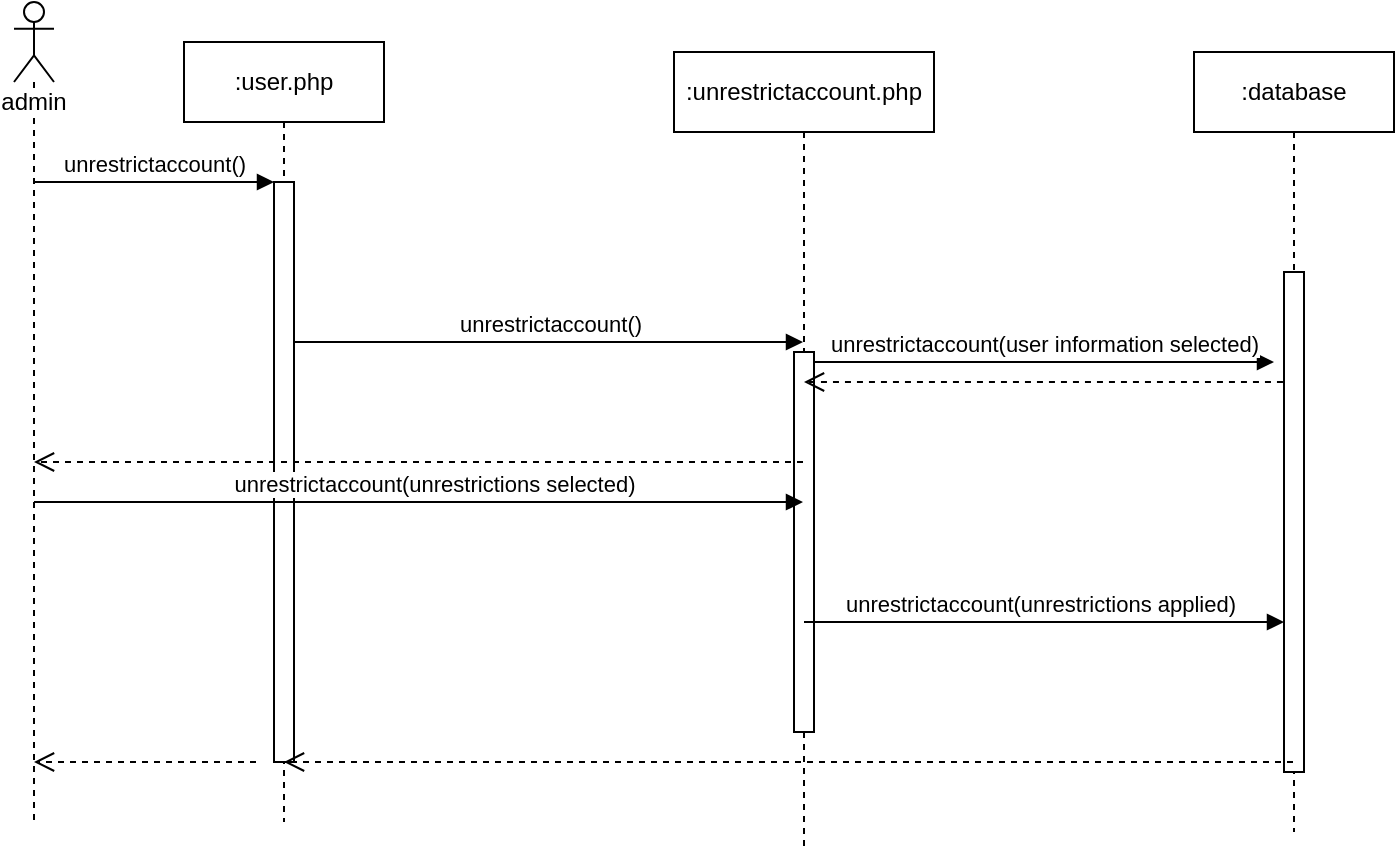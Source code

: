 <mxfile version="12.9.2" type="device"><diagram id="Brpmw4A3Xd7upZNCQ-BM" name="Page-1"><mxGraphModel dx="813" dy="407" grid="1" gridSize="10" guides="1" tooltips="1" connect="1" arrows="1" fold="1" page="1" pageScale="1" pageWidth="850" pageHeight="1100" math="0" shadow="0"><root><mxCell id="0"/><mxCell id="1" parent="0"/><mxCell id="aGjy32oidh5NcBYpGKAj-3" value=":user.php" style="shape=umlLifeline;perimeter=lifelinePerimeter;whiteSpace=wrap;html=1;container=1;collapsible=0;recursiveResize=0;outlineConnect=0;" parent="1" vertex="1"><mxGeometry x="105" y="170" width="100" height="390" as="geometry"/></mxCell><mxCell id="aGjy32oidh5NcBYpGKAj-4" value="" style="html=1;points=[];perimeter=orthogonalPerimeter;" parent="aGjy32oidh5NcBYpGKAj-3" vertex="1"><mxGeometry x="45" y="70" width="10" height="290" as="geometry"/></mxCell><mxCell id="aGjy32oidh5NcBYpGKAj-7" value=":database" style="shape=umlLifeline;perimeter=lifelinePerimeter;whiteSpace=wrap;html=1;container=1;collapsible=0;recursiveResize=0;outlineConnect=0;" parent="1" vertex="1"><mxGeometry x="610" y="175" width="100" height="390" as="geometry"/></mxCell><mxCell id="aGjy32oidh5NcBYpGKAj-8" value="" style="html=1;points=[];perimeter=orthogonalPerimeter;" parent="aGjy32oidh5NcBYpGKAj-7" vertex="1"><mxGeometry x="45" y="110" width="10" height="250" as="geometry"/></mxCell><mxCell id="aGjy32oidh5NcBYpGKAj-9" value=":unrestrictaccount.php" style="shape=umlLifeline;perimeter=lifelinePerimeter;whiteSpace=wrap;html=1;container=1;collapsible=0;recursiveResize=0;outlineConnect=0;" parent="1" vertex="1"><mxGeometry x="350" y="175" width="130" height="400" as="geometry"/></mxCell><mxCell id="aGjy32oidh5NcBYpGKAj-10" value="" style="html=1;points=[];perimeter=orthogonalPerimeter;" parent="aGjy32oidh5NcBYpGKAj-9" vertex="1"><mxGeometry x="60" y="150" width="10" height="190" as="geometry"/></mxCell><mxCell id="aGjy32oidh5NcBYpGKAj-11" value="unrestrictaccount()" style="html=1;verticalAlign=bottom;endArrow=block;" parent="1" target="aGjy32oidh5NcBYpGKAj-9" edge="1"><mxGeometry width="80" relative="1" as="geometry"><mxPoint x="160" y="320" as="sourcePoint"/><mxPoint x="240" y="320" as="targetPoint"/></mxGeometry></mxCell><mxCell id="aGjy32oidh5NcBYpGKAj-16" value="unrestrictaccount(unrestrictions applied)" style="html=1;verticalAlign=bottom;endArrow=block;" parent="1" edge="1" target="aGjy32oidh5NcBYpGKAj-8" source="aGjy32oidh5NcBYpGKAj-9"><mxGeometry x="-0.022" width="80" relative="1" as="geometry"><mxPoint x="440" y="490" as="sourcePoint"/><mxPoint x="574.5" y="490" as="targetPoint"/><mxPoint as="offset"/><Array as="points"><mxPoint x="460" y="460"/></Array></mxGeometry></mxCell><mxCell id="HcjxTVOchziYGAxe5piQ-1" value="admin&lt;br&gt;" style="shape=umlLifeline;participant=umlActor;perimeter=lifelinePerimeter;whiteSpace=wrap;html=1;container=1;collapsible=0;recursiveResize=0;verticalAlign=top;spacingTop=36;labelBackgroundColor=#ffffff;outlineConnect=0;" parent="1" vertex="1"><mxGeometry x="20" y="150" width="20" height="410" as="geometry"/></mxCell><mxCell id="HcjxTVOchziYGAxe5piQ-3" value="unrestrictaccount()" style="html=1;verticalAlign=bottom;endArrow=block;" parent="1" source="HcjxTVOchziYGAxe5piQ-1" edge="1"><mxGeometry width="80" relative="1" as="geometry"><mxPoint x="70" y="240" as="sourcePoint"/><mxPoint x="150" y="240" as="targetPoint"/></mxGeometry></mxCell><mxCell id="07Hihod3oiEi7OEPx0sP-4" value="" style="html=1;verticalAlign=bottom;endArrow=open;dashed=1;endSize=8;" parent="1" target="HcjxTVOchziYGAxe5piQ-1" edge="1" source="aGjy32oidh5NcBYpGKAj-9"><mxGeometry x="-0.17" y="-10" relative="1" as="geometry"><mxPoint x="360.5" y="340" as="sourcePoint"/><mxPoint x="240" y="340" as="targetPoint"/><mxPoint as="offset"/><Array as="points"><mxPoint x="90" y="380"/></Array></mxGeometry></mxCell><mxCell id="07Hihod3oiEi7OEPx0sP-5" value="unrestrictaccount(unrestrictions selected)" style="html=1;verticalAlign=bottom;endArrow=block;" parent="1" target="aGjy32oidh5NcBYpGKAj-9" edge="1" source="HcjxTVOchziYGAxe5piQ-1"><mxGeometry x="0.04" width="80" relative="1" as="geometry"><mxPoint x="30" y="370" as="sourcePoint"/><mxPoint x="150.5" y="370" as="targetPoint"/><Array as="points"><mxPoint x="380" y="400"/></Array><mxPoint as="offset"/></mxGeometry></mxCell><mxCell id="07Hihod3oiEi7OEPx0sP-8" value="" style="html=1;verticalAlign=bottom;endArrow=open;dashed=1;endSize=8;" parent="1" target="aGjy32oidh5NcBYpGKAj-3" edge="1" source="aGjy32oidh5NcBYpGKAj-7"><mxGeometry x="-0.17" y="-10" relative="1" as="geometry"><mxPoint x="600" y="530" as="sourcePoint"/><mxPoint x="240" y="530" as="targetPoint"/><mxPoint as="offset"/><Array as="points"><mxPoint x="610" y="530"/></Array></mxGeometry></mxCell><mxCell id="07Hihod3oiEi7OEPx0sP-9" value="" style="html=1;verticalAlign=bottom;endArrow=open;dashed=1;endSize=8;" parent="1" target="HcjxTVOchziYGAxe5piQ-1" edge="1"><mxGeometry x="-0.17" y="-10" relative="1" as="geometry"><mxPoint x="141" y="530" as="sourcePoint"/><mxPoint x="-190" y="530" as="targetPoint"/><mxPoint as="offset"/></mxGeometry></mxCell><mxCell id="TXJZHneoFudQ1Rexr34E-1" value="unrestrictaccount(user information selected)" style="html=1;verticalAlign=bottom;endArrow=block;" edge="1" parent="1"><mxGeometry width="80" relative="1" as="geometry"><mxPoint x="420" y="330" as="sourcePoint"/><mxPoint x="650" y="330" as="targetPoint"/></mxGeometry></mxCell><mxCell id="TXJZHneoFudQ1Rexr34E-2" value="" style="html=1;verticalAlign=bottom;endArrow=open;dashed=1;endSize=8;" edge="1" parent="1" target="aGjy32oidh5NcBYpGKAj-9"><mxGeometry x="-0.17" y="-10" relative="1" as="geometry"><mxPoint x="654.48" y="340" as="sourcePoint"/><mxPoint x="450" y="340" as="targetPoint"/><mxPoint as="offset"/><Array as="points"/></mxGeometry></mxCell></root></mxGraphModel></diagram></mxfile>